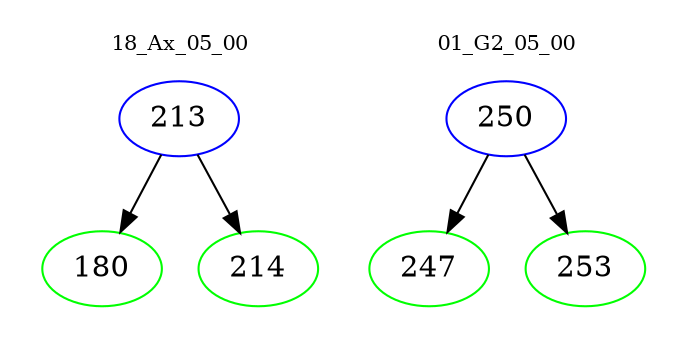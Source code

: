 digraph{
subgraph cluster_0 {
color = white
label = "18_Ax_05_00";
fontsize=10;
T0_213 [label="213", color="blue"]
T0_213 -> T0_180 [color="black"]
T0_180 [label="180", color="green"]
T0_213 -> T0_214 [color="black"]
T0_214 [label="214", color="green"]
}
subgraph cluster_1 {
color = white
label = "01_G2_05_00";
fontsize=10;
T1_250 [label="250", color="blue"]
T1_250 -> T1_247 [color="black"]
T1_247 [label="247", color="green"]
T1_250 -> T1_253 [color="black"]
T1_253 [label="253", color="green"]
}
}
